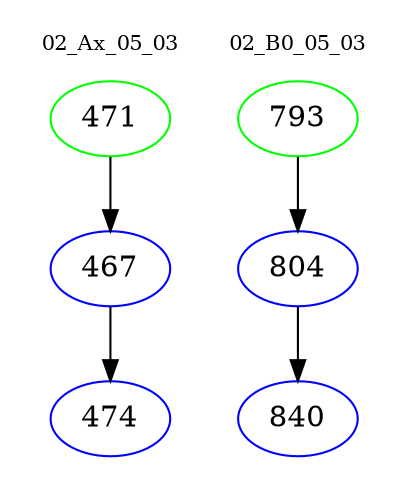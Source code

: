 digraph{
subgraph cluster_0 {
color = white
label = "02_Ax_05_03";
fontsize=10;
T0_471 [label="471", color="green"]
T0_471 -> T0_467 [color="black"]
T0_467 [label="467", color="blue"]
T0_467 -> T0_474 [color="black"]
T0_474 [label="474", color="blue"]
}
subgraph cluster_1 {
color = white
label = "02_B0_05_03";
fontsize=10;
T1_793 [label="793", color="green"]
T1_793 -> T1_804 [color="black"]
T1_804 [label="804", color="blue"]
T1_804 -> T1_840 [color="black"]
T1_840 [label="840", color="blue"]
}
}
